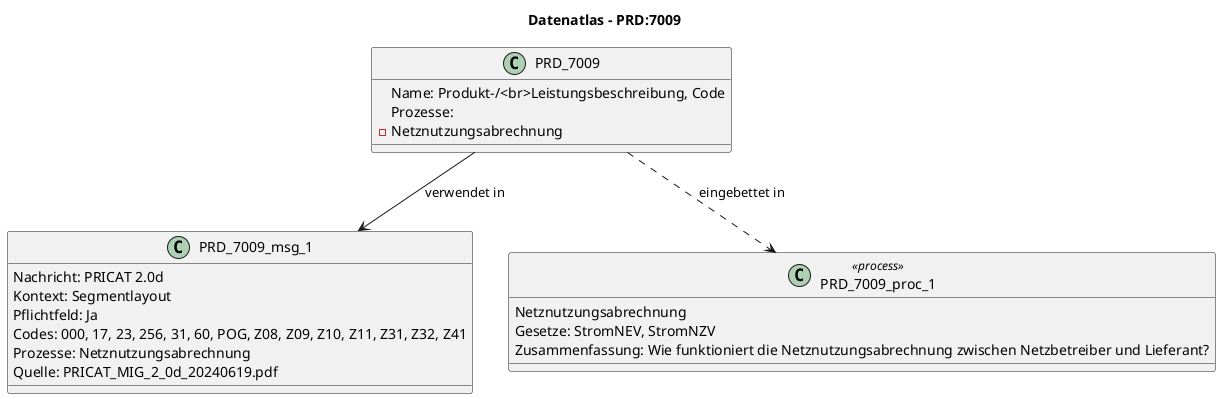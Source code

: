 @startuml
title Datenatlas – PRD:7009
class PRD_7009 {
  Name: Produkt-/<br>Leistungsbeschreibung, Code
  Prozesse:
    - Netznutzungsabrechnung
}
class PRD_7009_msg_1 {
  Nachricht: PRICAT 2.0d
  Kontext: Segmentlayout
  Pflichtfeld: Ja
  Codes: 000, 17, 23, 256, 31, 60, POG, Z08, Z09, Z10, Z11, Z31, Z32, Z41
  Prozesse: Netznutzungsabrechnung
  Quelle: PRICAT_MIG_2_0d_20240619.pdf
}
PRD_7009 --> PRD_7009_msg_1 : verwendet in
class PRD_7009_proc_1 <<process>> {
  Netznutzungsabrechnung
  Gesetze: StromNEV, StromNZV
  Zusammenfassung: Wie funktioniert die Netznutzungsabrechnung zwischen Netzbetreiber und Lieferant?
}
PRD_7009 ..> PRD_7009_proc_1 : eingebettet in
@enduml